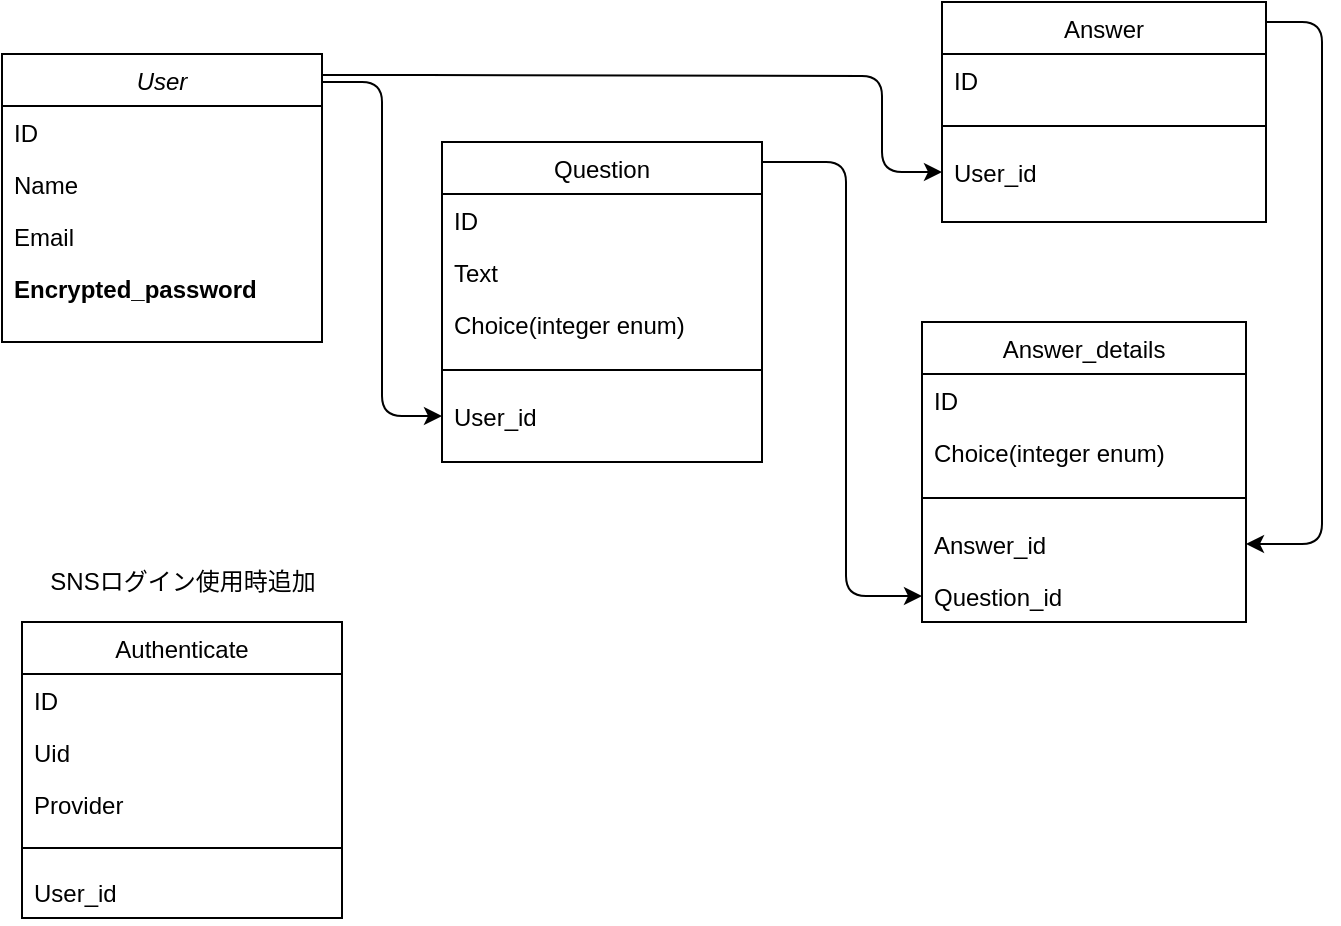 <mxfile version="13.10.0" type="embed">
    <diagram id="C5RBs43oDa-KdzZeNtuy" name="Page-1">
        <mxGraphModel dx="937" dy="680" grid="1" gridSize="10" guides="1" tooltips="1" connect="1" arrows="1" fold="1" page="1" pageScale="1" pageWidth="827" pageHeight="1169" math="0" shadow="0">
            <root>
                <mxCell id="WIyWlLk6GJQsqaUBKTNV-0"/>
                <mxCell id="WIyWlLk6GJQsqaUBKTNV-1" parent="WIyWlLk6GJQsqaUBKTNV-0"/>
                <mxCell id="zkfFHV4jXpPFQw0GAbJ--0" value="User" style="swimlane;fontStyle=2;align=center;verticalAlign=top;childLayout=stackLayout;horizontal=1;startSize=26;horizontalStack=0;resizeParent=1;resizeLast=0;collapsible=1;marginBottom=0;rounded=0;shadow=0;strokeWidth=1;" parent="WIyWlLk6GJQsqaUBKTNV-1" vertex="1">
                    <mxGeometry x="60" y="46" width="160" height="144" as="geometry">
                        <mxRectangle x="230" y="140" width="160" height="26" as="alternateBounds"/>
                    </mxGeometry>
                </mxCell>
                <mxCell id="zkfFHV4jXpPFQw0GAbJ--1" value="ID" style="text;align=left;verticalAlign=top;spacingLeft=4;spacingRight=4;overflow=hidden;rotatable=0;points=[[0,0.5],[1,0.5]];portConstraint=eastwest;" parent="zkfFHV4jXpPFQw0GAbJ--0" vertex="1">
                    <mxGeometry y="26" width="160" height="26" as="geometry"/>
                </mxCell>
                <mxCell id="zkfFHV4jXpPFQw0GAbJ--2" value="Name" style="text;align=left;verticalAlign=top;spacingLeft=4;spacingRight=4;overflow=hidden;rotatable=0;points=[[0,0.5],[1,0.5]];portConstraint=eastwest;rounded=0;shadow=0;html=0;" vertex="1" parent="zkfFHV4jXpPFQw0GAbJ--0">
                    <mxGeometry y="52" width="160" height="26" as="geometry"/>
                </mxCell>
                <mxCell id="zkfFHV4jXpPFQw0GAbJ--3" value="Email" style="text;align=left;verticalAlign=top;spacingLeft=4;spacingRight=4;overflow=hidden;rotatable=0;points=[[0,0.5],[1,0.5]];portConstraint=eastwest;rounded=0;shadow=0;html=0;" parent="zkfFHV4jXpPFQw0GAbJ--0" vertex="1">
                    <mxGeometry y="78" width="160" height="26" as="geometry"/>
                </mxCell>
                <mxCell id="IYyw6mIhbPPnI7IXmnpQ-1" value="Encrypted_password" style="text;align=left;verticalAlign=top;spacingLeft=4;spacingRight=4;overflow=hidden;rotatable=0;points=[[0,0.5],[1,0.5]];portConstraint=eastwest;rounded=0;shadow=0;html=0;fontStyle=1" parent="zkfFHV4jXpPFQw0GAbJ--0" vertex="1">
                    <mxGeometry y="104" width="160" height="26" as="geometry"/>
                </mxCell>
                <mxCell id="zkfFHV4jXpPFQw0GAbJ--17" value="Question" style="swimlane;fontStyle=0;align=center;verticalAlign=top;childLayout=stackLayout;horizontal=1;startSize=26;horizontalStack=0;resizeParent=1;resizeLast=0;collapsible=1;marginBottom=0;rounded=0;shadow=0;strokeWidth=1;" parent="WIyWlLk6GJQsqaUBKTNV-1" vertex="1">
                    <mxGeometry x="280" y="90" width="160" height="160" as="geometry">
                        <mxRectangle x="550" y="140" width="160" height="26" as="alternateBounds"/>
                    </mxGeometry>
                </mxCell>
                <mxCell id="zkfFHV4jXpPFQw0GAbJ--19" value="ID" style="text;align=left;verticalAlign=top;spacingLeft=4;spacingRight=4;overflow=hidden;rotatable=0;points=[[0,0.5],[1,0.5]];portConstraint=eastwest;rounded=0;shadow=0;html=0;" parent="zkfFHV4jXpPFQw0GAbJ--17" vertex="1">
                    <mxGeometry y="26" width="160" height="26" as="geometry"/>
                </mxCell>
                <mxCell id="IYyw6mIhbPPnI7IXmnpQ-23" value="Text" style="text;align=left;verticalAlign=top;spacingLeft=4;spacingRight=4;overflow=hidden;rotatable=0;points=[[0,0.5],[1,0.5]];portConstraint=eastwest;rounded=0;shadow=0;html=0;" parent="zkfFHV4jXpPFQw0GAbJ--17" vertex="1">
                    <mxGeometry y="52" width="160" height="26" as="geometry"/>
                </mxCell>
                <mxCell id="35" value="Choice(integer enum)" style="text;align=left;verticalAlign=top;spacingLeft=4;spacingRight=4;overflow=hidden;rotatable=0;points=[[0,0.5],[1,0.5]];portConstraint=eastwest;rounded=0;shadow=0;html=0;" vertex="1" parent="zkfFHV4jXpPFQw0GAbJ--17">
                    <mxGeometry y="78" width="160" height="26" as="geometry"/>
                </mxCell>
                <mxCell id="zkfFHV4jXpPFQw0GAbJ--23" value="" style="line;html=1;strokeWidth=1;align=left;verticalAlign=middle;spacingTop=-1;spacingLeft=3;spacingRight=3;rotatable=0;labelPosition=right;points=[];portConstraint=eastwest;" parent="zkfFHV4jXpPFQw0GAbJ--17" vertex="1">
                    <mxGeometry y="104" width="160" height="20" as="geometry"/>
                </mxCell>
                <mxCell id="37" value="User_id" style="text;align=left;verticalAlign=top;spacingLeft=4;spacingRight=4;overflow=hidden;rotatable=0;points=[[0,0.5],[1,0.5]];portConstraint=eastwest;rounded=0;shadow=0;html=0;" vertex="1" parent="zkfFHV4jXpPFQw0GAbJ--17">
                    <mxGeometry y="124" width="160" height="26" as="geometry"/>
                </mxCell>
                <mxCell id="IYyw6mIhbPPnI7IXmnpQ-9" value="Answer_details" style="swimlane;fontStyle=0;align=center;verticalAlign=top;childLayout=stackLayout;horizontal=1;startSize=26;horizontalStack=0;resizeParent=1;resizeLast=0;collapsible=1;marginBottom=0;rounded=0;shadow=0;strokeWidth=1;" parent="WIyWlLk6GJQsqaUBKTNV-1" vertex="1">
                    <mxGeometry x="520" y="180" width="162" height="150" as="geometry">
                        <mxRectangle x="550" y="140" width="160" height="26" as="alternateBounds"/>
                    </mxGeometry>
                </mxCell>
                <mxCell id="IYyw6mIhbPPnI7IXmnpQ-10" value="ID" style="text;align=left;verticalAlign=top;spacingLeft=4;spacingRight=4;overflow=hidden;rotatable=0;points=[[0,0.5],[1,0.5]];portConstraint=eastwest;rounded=0;shadow=0;html=0;" parent="IYyw6mIhbPPnI7IXmnpQ-9" vertex="1">
                    <mxGeometry y="26" width="162" height="26" as="geometry"/>
                </mxCell>
                <mxCell id="2" value="Choice(integer enum)&#10;" style="text;align=left;verticalAlign=top;spacingLeft=4;spacingRight=4;overflow=hidden;rotatable=0;points=[[0,0.5],[1,0.5]];portConstraint=eastwest;rounded=0;shadow=0;html=0;" parent="IYyw6mIhbPPnI7IXmnpQ-9" vertex="1">
                    <mxGeometry y="52" width="162" height="26" as="geometry"/>
                </mxCell>
                <mxCell id="IYyw6mIhbPPnI7IXmnpQ-11" value="" style="line;html=1;strokeWidth=1;align=left;verticalAlign=middle;spacingTop=-1;spacingLeft=3;spacingRight=3;rotatable=0;labelPosition=right;points=[];portConstraint=eastwest;" parent="IYyw6mIhbPPnI7IXmnpQ-9" vertex="1">
                    <mxGeometry y="78" width="162" height="20" as="geometry"/>
                </mxCell>
                <mxCell id="30" value="Answer_id" style="text;align=left;verticalAlign=top;spacingLeft=4;spacingRight=4;overflow=hidden;rotatable=0;points=[[0,0.5],[1,0.5]];portConstraint=eastwest;rounded=0;shadow=0;html=0;" vertex="1" parent="IYyw6mIhbPPnI7IXmnpQ-9">
                    <mxGeometry y="98" width="162" height="26" as="geometry"/>
                </mxCell>
                <mxCell id="22" value="Question_id" style="text;align=left;verticalAlign=top;spacingLeft=4;spacingRight=4;overflow=hidden;rotatable=0;points=[[0,0.5],[1,0.5]];portConstraint=eastwest;fontStyle=0" vertex="1" parent="IYyw6mIhbPPnI7IXmnpQ-9">
                    <mxGeometry y="124" width="162" height="26" as="geometry"/>
                </mxCell>
                <mxCell id="31" value="" style="endArrow=classic;html=1;exitX=1;exitY=0.091;exitDx=0;exitDy=0;exitPerimeter=0;entryX=1;entryY=0.5;entryDx=0;entryDy=0;" edge="1" parent="WIyWlLk6GJQsqaUBKTNV-1" source="23" target="30">
                    <mxGeometry width="50" height="50" relative="1" as="geometry">
                        <mxPoint x="390" y="270" as="sourcePoint"/>
                        <mxPoint x="440" y="220" as="targetPoint"/>
                        <Array as="points">
                            <mxPoint x="720" y="30"/>
                            <mxPoint x="720" y="291"/>
                        </Array>
                    </mxGeometry>
                </mxCell>
                <mxCell id="36" value="" style="endArrow=classic;html=1;exitX=1;exitY=0.091;exitDx=0;exitDy=0;exitPerimeter=0;entryX=0;entryY=0.5;entryDx=0;entryDy=0;" edge="1" parent="WIyWlLk6GJQsqaUBKTNV-1" target="37">
                    <mxGeometry width="50" height="50" relative="1" as="geometry">
                        <mxPoint x="220" y="60.01" as="sourcePoint"/>
                        <mxPoint x="280" y="210" as="targetPoint"/>
                        <Array as="points">
                            <mxPoint x="250" y="60"/>
                            <mxPoint x="250" y="227"/>
                        </Array>
                    </mxGeometry>
                </mxCell>
                <mxCell id="33" value="" style="endArrow=classic;html=1;exitX=1;exitY=0.091;exitDx=0;exitDy=0;exitPerimeter=0;entryX=0;entryY=0.5;entryDx=0;entryDy=0;" edge="1" parent="WIyWlLk6GJQsqaUBKTNV-1" target="27">
                    <mxGeometry width="50" height="50" relative="1" as="geometry">
                        <mxPoint x="220" y="56.51" as="sourcePoint"/>
                        <mxPoint x="296" y="273.5" as="targetPoint"/>
                        <Array as="points">
                            <mxPoint x="262" y="56.5"/>
                            <mxPoint x="500" y="57"/>
                            <mxPoint x="500" y="105"/>
                        </Array>
                    </mxGeometry>
                </mxCell>
                <mxCell id="IYyw6mIhbPPnI7IXmnpQ-33" value="Authenticate" style="swimlane;fontStyle=0;align=center;verticalAlign=top;childLayout=stackLayout;horizontal=1;startSize=26;horizontalStack=0;resizeParent=1;resizeLast=0;collapsible=1;marginBottom=0;rounded=0;shadow=0;strokeWidth=1;" parent="WIyWlLk6GJQsqaUBKTNV-1" vertex="1">
                    <mxGeometry x="70" y="330" width="160" height="148" as="geometry">
                        <mxRectangle x="130" y="380" width="160" height="26" as="alternateBounds"/>
                    </mxGeometry>
                </mxCell>
                <mxCell id="IYyw6mIhbPPnI7IXmnpQ-34" value="ID" style="text;align=left;verticalAlign=top;spacingLeft=4;spacingRight=4;overflow=hidden;rotatable=0;points=[[0,0.5],[1,0.5]];portConstraint=eastwest;" parent="IYyw6mIhbPPnI7IXmnpQ-33" vertex="1">
                    <mxGeometry y="26" width="160" height="26" as="geometry"/>
                </mxCell>
                <mxCell id="IYyw6mIhbPPnI7IXmnpQ-35" value="Uid" style="text;align=left;verticalAlign=top;spacingLeft=4;spacingRight=4;overflow=hidden;rotatable=0;points=[[0,0.5],[1,0.5]];portConstraint=eastwest;" parent="IYyw6mIhbPPnI7IXmnpQ-33" vertex="1">
                    <mxGeometry y="52" width="160" height="26" as="geometry"/>
                </mxCell>
                <mxCell id="IYyw6mIhbPPnI7IXmnpQ-38" value="Provider" style="text;align=left;verticalAlign=top;spacingLeft=4;spacingRight=4;overflow=hidden;rotatable=0;points=[[0,0.5],[1,0.5]];portConstraint=eastwest;" parent="IYyw6mIhbPPnI7IXmnpQ-33" vertex="1">
                    <mxGeometry y="78" width="160" height="26" as="geometry"/>
                </mxCell>
                <mxCell id="IYyw6mIhbPPnI7IXmnpQ-36" value="" style="line;html=1;strokeWidth=1;align=left;verticalAlign=middle;spacingTop=-1;spacingLeft=3;spacingRight=3;rotatable=0;labelPosition=right;points=[];portConstraint=eastwest;" vertex="1" parent="IYyw6mIhbPPnI7IXmnpQ-33">
                    <mxGeometry y="104" width="160" height="18" as="geometry"/>
                </mxCell>
                <mxCell id="IYyw6mIhbPPnI7IXmnpQ-37" value="User_id" style="text;align=left;verticalAlign=top;spacingLeft=4;spacingRight=4;overflow=hidden;rotatable=0;points=[[0,0.5],[1,0.5]];portConstraint=eastwest;" vertex="1" parent="IYyw6mIhbPPnI7IXmnpQ-33">
                    <mxGeometry y="122" width="160" height="26" as="geometry"/>
                </mxCell>
                <mxCell id="32" value="" style="endArrow=classic;html=1;exitX=1;exitY=0.091;exitDx=0;exitDy=0;exitPerimeter=0;entryX=0;entryY=0.5;entryDx=0;entryDy=0;" edge="1" parent="WIyWlLk6GJQsqaUBKTNV-1" target="22">
                    <mxGeometry width="50" height="50" relative="1" as="geometry">
                        <mxPoint x="440" y="100.01" as="sourcePoint"/>
                        <mxPoint x="440" y="361" as="targetPoint"/>
                        <Array as="points">
                            <mxPoint x="482" y="100"/>
                            <mxPoint x="482" y="317"/>
                        </Array>
                    </mxGeometry>
                </mxCell>
                <mxCell id="IYyw6mIhbPPnI7IXmnpQ-39" value="SNSログイン使用時追加" style="text;html=1;align=center;verticalAlign=middle;resizable=0;points=[];autosize=1;" parent="WIyWlLk6GJQsqaUBKTNV-1" vertex="1">
                    <mxGeometry x="75" y="300" width="150" height="20" as="geometry"/>
                </mxCell>
                <mxCell id="23" value="Answer" style="swimlane;fontStyle=0;align=center;verticalAlign=top;childLayout=stackLayout;horizontal=1;startSize=26;horizontalStack=0;resizeParent=1;resizeLast=0;collapsible=1;marginBottom=0;rounded=0;shadow=0;strokeWidth=1;" vertex="1" parent="WIyWlLk6GJQsqaUBKTNV-1">
                    <mxGeometry x="530" y="20" width="162" height="110" as="geometry">
                        <mxRectangle x="550" y="140" width="160" height="26" as="alternateBounds"/>
                    </mxGeometry>
                </mxCell>
                <mxCell id="24" value="ID" style="text;align=left;verticalAlign=top;spacingLeft=4;spacingRight=4;overflow=hidden;rotatable=0;points=[[0,0.5],[1,0.5]];portConstraint=eastwest;rounded=0;shadow=0;html=0;" vertex="1" parent="23">
                    <mxGeometry y="26" width="162" height="26" as="geometry"/>
                </mxCell>
                <mxCell id="26" value="" style="line;html=1;strokeWidth=1;align=left;verticalAlign=middle;spacingTop=-1;spacingLeft=3;spacingRight=3;rotatable=0;labelPosition=right;points=[];portConstraint=eastwest;" vertex="1" parent="23">
                    <mxGeometry y="52" width="162" height="20" as="geometry"/>
                </mxCell>
                <mxCell id="27" value="User_id" style="text;align=left;verticalAlign=top;spacingLeft=4;spacingRight=4;overflow=hidden;rotatable=0;points=[[0,0.5],[1,0.5]];portConstraint=eastwest;fontStyle=0" vertex="1" parent="23">
                    <mxGeometry y="72" width="162" height="26" as="geometry"/>
                </mxCell>
            </root>
        </mxGraphModel>
    </diagram>
</mxfile>